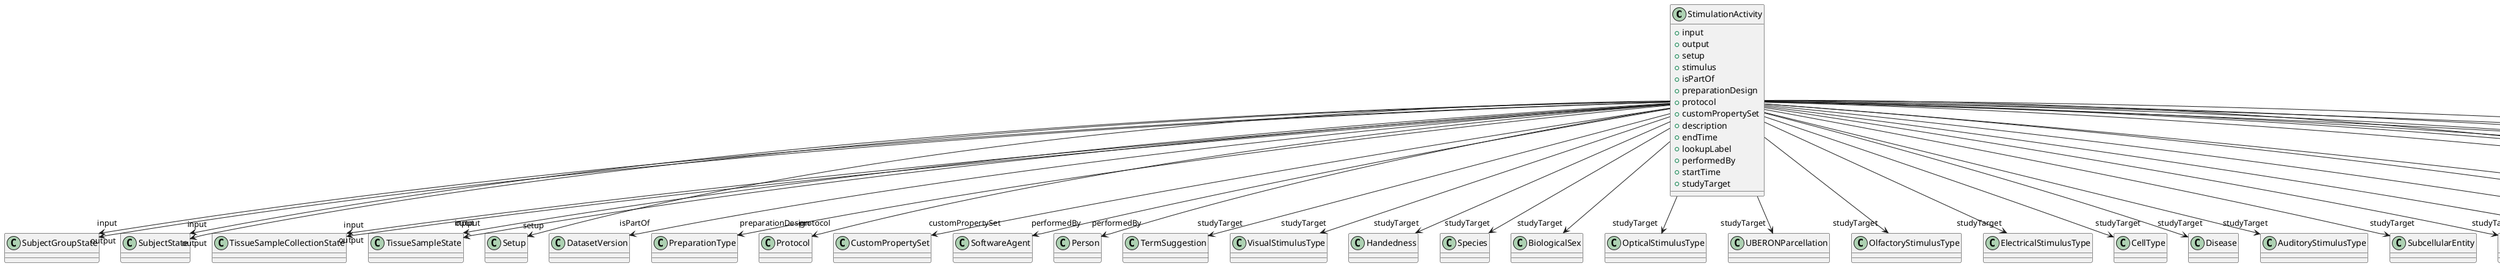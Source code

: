 @startuml
class StimulationActivity {
+input
+output
+setup
+stimulus
+isPartOf
+preparationDesign
+protocol
+customPropertySet
+description
+endTime
+lookupLabel
+performedBy
+startTime
+studyTarget

}
StimulationActivity -d-> "input" SubjectGroupState
StimulationActivity -d-> "input" SubjectState
StimulationActivity -d-> "input" TissueSampleCollectionState
StimulationActivity -d-> "input" TissueSampleState
StimulationActivity -d-> "output" SubjectGroupState
StimulationActivity -d-> "output" SubjectState
StimulationActivity -d-> "output" TissueSampleCollectionState
StimulationActivity -d-> "output" TissueSampleState
StimulationActivity -d-> "setup" Setup
StimulationActivity -d-> "isPartOf" DatasetVersion
StimulationActivity -d-> "preparationDesign" PreparationType
StimulationActivity -d-> "protocol" Protocol
StimulationActivity -d-> "customPropertySet" CustomPropertySet
StimulationActivity -d-> "performedBy" SoftwareAgent
StimulationActivity -d-> "performedBy" Person
StimulationActivity -d-> "studyTarget" TermSuggestion
StimulationActivity -d-> "studyTarget" VisualStimulusType
StimulationActivity -d-> "studyTarget" Handedness
StimulationActivity -d-> "studyTarget" Species
StimulationActivity -d-> "studyTarget" BiologicalSex
StimulationActivity -d-> "studyTarget" OpticalStimulusType
StimulationActivity -d-> "studyTarget" UBERONParcellation
StimulationActivity -d-> "studyTarget" OlfactoryStimulusType
StimulationActivity -d-> "studyTarget" ElectricalStimulusType
StimulationActivity -d-> "studyTarget" CellType
StimulationActivity -d-> "studyTarget" Disease
StimulationActivity -d-> "studyTarget" AuditoryStimulusType
StimulationActivity -d-> "studyTarget" SubcellularEntity
StimulationActivity -d-> "studyTarget" GeneticStrainType
StimulationActivity -d-> "studyTarget" OrganismSubstance
StimulationActivity -d-> "studyTarget" TactileStimulusType
StimulationActivity -d-> "studyTarget" OrganismSystem
StimulationActivity -d-> "studyTarget" GustatoryStimulusType
StimulationActivity -d-> "studyTarget" Organ
StimulationActivity -d-> "studyTarget" DiseaseModel
StimulationActivity -d-> "studyTarget" BreedingType
StimulationActivity -d-> "studyTarget" BiologicalOrder
StimulationActivity -d-> "studyTarget" MolecularEntity
StimulationActivity -d-> "studyTarget" CellCultureType
StimulationActivity -d-> "studyTarget" CustomAnatomicalEntity
StimulationActivity -d-> "studyTarget" ParcellationEntity
StimulationActivity -d-> "studyTarget" ParcellationEntityVersion

@enduml